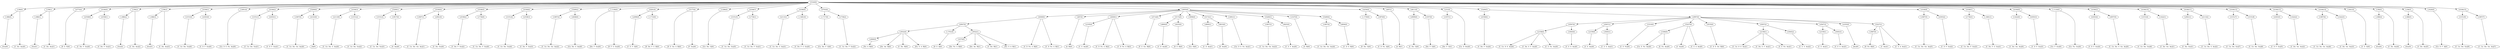 digraph sample{
"L-686(0)"->"[Gis](0)"
"L196(0)"->"[C  Dis  Ais](0)"
"L196(0)"->"L-686(0)"
"L-686(1)"->"[Gis](1)"
"L196(1)"->"[C  Dis  Ais](1)"
"L196(1)"->"L-686(1)"
"L4775(0)"->"[D  E  F](0)"
"L2538(0)"->"[C  Dis  F  Gis](0)"
"L2538(1)"->"[C  Dis  F  Gis](1)"
"L4166(0)"->"L2538(0)"
"L4166(0)"->"L2538(1)"
"L-686(2)"->"[Gis](2)"
"L196(2)"->"[C  Dis  Ais](2)"
"L196(2)"->"L-686(2)"
"L-686(3)"->"[Gis](3)"
"L196(3)"->"[C  Dis  Ais](3)"
"L196(3)"->"L-686(3)"
"L3151(0)"->"[C  Cis  Dis  Gis](0)"
"L4303(0)"->"[C  D  F  Gis](0)"
"L4166(1)"->"L3151(0)"
"L4166(1)"->"L4303(0)"
"L3491(0)"->"[Cis  D  E  Fis  Ais](0)"
"L3151(1)"->"[C  Cis  Dis  Gis](1)"
"L4303(1)"->"[C  D  F  Gis](1)"
"L4166(2)"->"L3151(1)"
"L4166(2)"->"L4303(1)"
"L1807(0)"->"[C  Cis  Dis  Gis  Ais](0)"
"L4143(0)"->"[A](0)"
"L5269(0)"->"L1807(0)"
"L5269(0)"->"L4143(0)"
"L2113(0)"->"[C  Cis  Dis  G  Ais](0)"
"L3151(2)"->"[C  Cis  Dis  Gis](2)"
"L4166(3)"->"L2113(0)"
"L4166(3)"->"L3151(2)"
"L3151(3)"->"[C  Cis  Dis  Gis](3)"
"L3917(0)"->"[G  Ais](0)"
"L5269(1)"->"L3151(3)"
"L5269(1)"->"L3917(0)"
"L1807(1)"->"[C  Cis  Dis  Gis  Ais](1)"
"L2941(0)"->"[C  Dis  Gis](0)"
"L4166(4)"->"L1807(1)"
"L4166(4)"->"L2941(0)"
"L2538(2)"->"[C  Dis  F  Gis](2)"
"L1736(0)"->"[C  Cis  Dis  F  Gis](0)"
"L4166(5)"->"L2538(2)"
"L4166(5)"->"L1736(0)"
"L3151(4)"->"[C  Cis  Dis  Gis](4)"
"L2538(3)"->"[C  Dis  F  Gis](3)"
"L4166(6)"->"L3151(4)"
"L4166(6)"->"L2538(3)"
"L1807(2)"->"[C  Cis  Dis  Gis  Ais](2)"
"L4048(0)"->"[Cis  Dis  G  Ais](0)"
"L5269(2)"->"L1807(2)"
"L5269(2)"->"L4048(0)"
"L-1106(0)"->"[Dis  F  Gis](0)"
"L-1106(0)"->"[D  F  G  Gis](0)"
"L2496(0)"->"[C  E  F  G](0)"
"L-1733(0)"->"[D  Dis  F  G  B](0)"
"L4261(0)"->"L2496(0)"
"L4261(0)"->"L-1733(0)"
"L5177(0)"->"[D  E  Gis  A  B](0)"
"L5177(0)"->"[F  Gis](0)"
"L1286(0)"->"[Cis  Dis  G](0)"
"L3151(5)"->"[C  Cis  Dis  Gis](5)"
"L1736(1)"->"[C  Cis  Dis  F  Gis](1)"
"L4166(7)"->"L3151(5)"
"L4166(7)"->"L1736(1)"
"L2113(1)"->"[C  Cis  Dis  G  Ais](1)"
"L-1681(0)"->"[C  Dis  F  G  Gis](0)"
"L4346(0)"->"L2113(1)"
"L4346(0)"->"L-1681(0)"
"L-1717(0)"->"[Cis  Dis  F  G](0)"
"L1736(2)"->"[C  Cis  Dis  F  Gis](2)"
"L4703(0)"->"L-1717(0)"
"L4703(0)"->"L1736(2)"
"L2666(0)"->"[Fis  A  B](0)"
"L3932(0)"->"[Dis  Ais  B](0)"
"L3932(0)"->"[C  Dis  B](0)"
"L3932(0)"->"L2666(0)"
"L3932(0)"->"[Fis  G  A  B](0)"
"L-1701(0)"->"[D  G  A](0)"
"L3274(0)"->"[Dis  Fis  A  B](0)"
"L3932(1)"->"[Dis  Ais  B](1)"
"L3932(1)"->"[C  Dis  B](1)"
"L3932(1)"->"L3274(0)"
"L3932(1)"->"[Fis  G  A  B](1)"
"L4947(0)"->"L3932(0)"
"L4947(0)"->"L-1701(0)"
"L4947(0)"->"L3932(1)"
"L4049(0)"->"[C  D  Fis  A  B](0)"
"L4049(0)"->"L4947(0)"
"L4049(0)"->"[C  D  Fis  A  B](1)"
"L487(0)"->"[A  B](0)"
"L2195(0)"->"[C  G  Ais](0)"
"L4049(1)"->"[C  D  Fis  A  B](2)"
"L4049(1)"->"L2195(0)"
"L4049(1)"->"[C  D  Fis  A  B](3)"
"L4714(0)"->"[F  G  Gis  B](0)"
"L4800(0)"->"[C  D  Ais](0)"
"L4435(0)"->"[D  E  B](0)"
"L5172(0)"->"L4800(0)"
"L5172(0)"->"L4435(0)"
"L3696(0)"->"[Cis  D](0)"
"L4800(1)"->"[C  D  Ais](1)"
"L4833(0)"->"[D  Ais](0)"
"L5172(1)"->"L4800(1)"
"L5172(1)"->"L4833(0)"
"L3491(1)"->"[Cis  D  E  Fis  Ais](1)"
"L1807(3)"->"[C  Cis  Dis  Gis  Ais](3)"
"L4825(0)"->"[C  E  F  Ais](0)"
"L5269(3)"->"L1807(3)"
"L5269(3)"->"L4825(0)"
"L3107(0)"->"[G  B](0)"
"L1807(4)"->"[C  Cis  Dis  Gis  Ais](4)"
"L4694(0)"->"[C  D  G  B](0)"
"L5269(4)"->"L1807(4)"
"L5269(4)"->"L4694(0)"
"L4955(0)"->"L4049(0)"
"L4955(0)"->"L487(0)"
"L4955(0)"->"L4049(1)"
"L4955(0)"->"L4714(0)"
"L4955(0)"->"L5172(0)"
"L4955(0)"->"L3696(0)"
"L4955(0)"->"L5172(1)"
"L4955(0)"->"L3491(1)"
"L4955(0)"->"L5269(3)"
"L4955(0)"->"L3107(0)"
"L4955(0)"->"L5269(4)"
"L-1759(0)"->"[D  Dis  G](0)"
"L3870(0)"->"[C  D  Fis  A](0)"
"L4256(0)"->"L-1759(0)"
"L4256(0)"->"L3870(0)"
"L487(1)"->"[A  B](1)"
"L4909(0)"->"[C  Dis  G](0)"
"L3357(0)"->"[Dis  F  G](0)"
"L4611(0)"->"L4909(0)"
"L4611(0)"->"L3357(0)"
"L3357(1)"->"[Dis  F  G](1)"
"L231(0)"->"L3357(1)"
"L231(0)"->"[Cis  D  Dis](0)"
"L2538(4)"->"[C  Dis  F  Gis](4)"
"L2158(0)"->"[C  Cis  D  E  Ais](0)"
"L2158(0)"->"[C  Dis  E  F  Ais](0)"
"L2158(0)"->"[C  E  Fis  Ais](0)"
"L3045(0)"->"[C  E  G  Ais](0)"
"L4567(0)"->"L2158(0)"
"L4567(0)"->"L3045(0)"
"L2159(0)"->"[C  E  Ais](0)"
"L3045(1)"->"[C  E  G  Ais](1)"
"L4567(1)"->"L2159(0)"
"L4567(1)"->"L3045(1)"
"L3310(0)"->"[C  E  Fis](0)"
"L3306(0)"->"[Cis  E  Fis  Ais](0)"
"L3306(0)"->"[E  Fis  Ais](0)"
"L5227(0)"->"[C  Ais](0)"
"L5227(0)"->"L3306(0)"
"L5227(0)"->"[C  G  A  Ais](0)"
"L4535(0)"->"[C  D  E  Gis  B](0)"
"L2158(1)"->"[C  Cis  D  E  Ais](1)"
"L2158(1)"->"[C  Dis  E  F  Ais](1)"
"L2158(1)"->"[C  E  Fis  Ais](1)"
"L3045(2)"->"[C  E  G  Ais](2)"
"L4567(2)"->"L2158(1)"
"L4567(2)"->"L3045(2)"
"L2159(1)"->"[C  E  Ais](1)"
"L3045(3)"->"[C  E  G  Ais](3)"
"L4567(3)"->"L2159(1)"
"L4567(3)"->"L3045(3)"
"L4355(0)"->"[Ais](0)"
"L3987(0)"->"[D  Fis  B](0)"
"L5227(1)"->"[C  Ais](1)"
"L5227(1)"->"L3987(0)"
"L5227(1)"->"[C  G  A  Ais](1)"
"L4997(0)"->"L4567(0)"
"L4997(0)"->"L4567(1)"
"L4997(0)"->"L3310(0)"
"L4997(0)"->"L5227(0)"
"L4997(0)"->"L4535(0)"
"L4997(0)"->"L4567(2)"
"L4997(0)"->"L4567(3)"
"L4997(0)"->"L4355(0)"
"L4997(0)"->"L5227(1)"
"L5269(5)"->"L2538(4)"
"L5269(5)"->"L4997(0)"
"L1807(5)"->"[C  Cis  Dis  Gis  Ais](5)"
"L4303(2)"->"[C  D  F  Gis](2)"
"L4166(8)"->"L1807(5)"
"L4166(8)"->"L4303(2)"
"L1736(3)"->"[C  Cis  Dis  F  Gis](3)"
"L-1681(1)"->"[C  Dis  F  G  Gis](1)"
"L4346(1)"->"L1736(3)"
"L4346(1)"->"L-1681(1)"
"L1422(0)"->"[C  Dis  Gis  Ais](0)"
"L4303(3)"->"[C  D  F  Gis](3)"
"L4166(9)"->"L1422(0)"
"L4166(9)"->"L4303(3)"
"L-1124(0)"->"[Cis  F  Gis](0)"
"L-1124(0)"->"[Cis  Fis  Gis](0)"
"L4303(4)"->"[C  D  F  Gis](4)"
"L4057(0)"->"[C  Cis  Dis  G  Gis  Ais](0)"
"L4346(2)"->"L4303(4)"
"L4346(2)"->"L4057(0)"
"L3151(6)"->"[C  Cis  Dis  Gis](6)"
"L1422(1)"->"[C  Dis  Gis  Ais](1)"
"L4166(10)"->"L3151(6)"
"L4166(10)"->"L1422(1)"
"L2941(1)"->"[C  Dis  Gis](1)"
"L2113(2)"->"[C  Cis  Dis  G  Ais](2)"
"L4166(11)"->"L2941(1)"
"L4166(11)"->"L2113(2)"
"L3151(7)"->"[C  Cis  Dis  Gis](7)"
"L3151(8)"->"[C  Cis  Dis  Gis](8)"
"L4166(12)"->"L3151(7)"
"L4166(12)"->"L3151(8)"
"L4303(5)"->"[C  D  F  Gis](5)"
"L1422(2)"->"[C  Dis  Gis  Ais](2)"
"L4166(13)"->"L4303(5)"
"L4166(13)"->"L1422(2)"
"L1807(6)"->"[C  Cis  Dis  Gis  Ais](6)"
"L1422(3)"->"[C  Dis  Gis  Ais](3)"
"L4166(14)"->"L1807(6)"
"L4166(14)"->"L1422(3)"
"L3441(0)"->"[C  E  G](0)"
"L-686(4)"->"[Gis](4)"
"L196(4)"->"[C  Dis  Ais](4)"
"L196(4)"->"L-686(4)"
"L-686(5)"->"[Gis](5)"
"L196(5)"->"[C  Dis  Ais](5)"
"L196(5)"->"L-686(5)"
"L3426(0)"->"[Cis  D  F  A](0)"
"L3151(9)"->"[C  Cis  Dis  Gis](9)"
"L1807(7)"->"[C  Cis  Dis  Gis  Ais](7)"
"L4166(15)"->"L3151(9)"
"L4166(15)"->"L1807(7)"
"L5320(0)"->"L196(0)"
"L5320(0)"->"L196(1)"
"L5320(0)"->"L4775(0)"
"L5320(0)"->"L4166(0)"
"L5320(0)"->"L196(2)"
"L5320(0)"->"L196(3)"
"L5320(0)"->"L4166(1)"
"L5320(0)"->"L3491(0)"
"L5320(0)"->"L4166(2)"
"L5320(0)"->"L5269(0)"
"L5320(0)"->"L4166(3)"
"L5320(0)"->"L5269(1)"
"L5320(0)"->"L4166(4)"
"L5320(0)"->"L4166(5)"
"L5320(0)"->"L4166(6)"
"L5320(0)"->"L5269(2)"
"L5320(0)"->"L-1106(0)"
"L5320(0)"->"L4261(0)"
"L5320(0)"->"L5177(0)"
"L5320(0)"->"L1286(0)"
"L5320(0)"->"L4166(7)"
"L5320(0)"->"L4346(0)"
"L5320(0)"->"L4703(0)"
"L5320(0)"->"L4955(0)"
"L5320(0)"->"L4256(0)"
"L5320(0)"->"L487(1)"
"L5320(0)"->"L4611(0)"
"L5320(0)"->"L231(0)"
"L5320(0)"->"L5269(5)"
"L5320(0)"->"L4166(8)"
"L5320(0)"->"L4346(1)"
"L5320(0)"->"L4166(9)"
"L5320(0)"->"L-1124(0)"
"L5320(0)"->"L4346(2)"
"L5320(0)"->"L4166(10)"
"L5320(0)"->"L4166(11)"
"L5320(0)"->"L4166(12)"
"L5320(0)"->"L4166(13)"
"L5320(0)"->"L4166(14)"
"L5320(0)"->"L3441(0)"
"L5320(0)"->"L196(4)"
"L5320(0)"->"L196(5)"
"L5320(0)"->"L3426(0)"
"L5320(0)"->"L4166(15)"
{rank = min; "L5320(0)"}
{rank = same; "L196(0)"; "L196(1)"; "L4775(0)"; "L4166(0)"; "L196(2)"; "L196(3)"; "L4166(1)"; "L3491(0)"; "L4166(2)"; "L5269(0)"; "L4166(3)"; "L5269(1)"; "L4166(4)"; "L4166(5)"; "L4166(6)"; "L5269(2)"; "L-1106(0)"; "L4261(0)"; "L5177(0)"; "L1286(0)"; "L4166(7)"; "L4346(0)"; "L4703(0)"; "L4955(0)"; "L4256(0)"; "L487(1)"; "L4611(0)"; "L231(0)"; "L5269(5)"; "L4166(8)"; "L4346(1)"; "L4166(9)"; "L-1124(0)"; "L4346(2)"; "L4166(10)"; "L4166(11)"; "L4166(12)"; "L4166(13)"; "L4166(14)"; "L3441(0)"; "L196(4)"; "L196(5)"; "L3426(0)"; "L4166(15)";}
{rank = same; "L-686(0)"; "L-686(1)"; "L2538(0)"; "L2538(1)"; "L-686(2)"; "L-686(3)"; "L3151(0)"; "L4303(0)"; "L3151(1)"; "L4303(1)"; "L1807(0)"; "L4143(0)"; "L2113(0)"; "L3151(2)"; "L3151(3)"; "L3917(0)"; "L1807(1)"; "L2941(0)"; "L2538(2)"; "L1736(0)"; "L3151(4)"; "L2538(3)"; "L1807(2)"; "L4048(0)"; "L2496(0)"; "L-1733(0)"; "L3151(5)"; "L1736(1)"; "L2113(1)"; "L-1681(0)"; "L-1717(0)"; "L1736(2)"; "L4049(0)"; "L487(0)"; "L4049(1)"; "L4714(0)"; "L5172(0)"; "L3696(0)"; "L5172(1)"; "L3491(1)"; "L5269(3)"; "L3107(0)"; "L5269(4)"; "L-1759(0)"; "L3870(0)"; "L4909(0)"; "L3357(0)"; "L3357(1)"; "L2538(4)"; "L4997(0)"; "L1807(5)"; "L4303(2)"; "L1736(3)"; "L-1681(1)"; "L1422(0)"; "L4303(3)"; "L4303(4)"; "L4057(0)"; "L3151(6)"; "L1422(1)"; "L2941(1)"; "L2113(2)"; "L3151(7)"; "L3151(8)"; "L4303(5)"; "L1422(2)"; "L1807(6)"; "L1422(3)"; "L-686(4)"; "L-686(5)"; "L3151(9)"; "L1807(7)";}
{rank = same; "L4947(0)"; "L2195(0)"; "L4800(0)"; "L4435(0)"; "L4800(1)"; "L4833(0)"; "L1807(3)"; "L4825(0)"; "L1807(4)"; "L4694(0)"; "L4567(0)"; "L4567(1)"; "L3310(0)"; "L5227(0)"; "L4535(0)"; "L4567(2)"; "L4567(3)"; "L4355(0)"; "L5227(1)";}
{rank = same; "L3932(0)"; "L-1701(0)"; "L3932(1)"; "L2158(0)"; "L3045(0)"; "L2159(0)"; "L3045(1)"; "L3306(0)"; "L2158(1)"; "L3045(2)"; "L2159(1)"; "L3045(3)"; "L3987(0)";}
{rank = same; "L2666(0)"; "L3274(0)";}
{rank = max; "[A  B](0)"; "[A  B](1)"; "[A](0)"; "[Ais](0)"; "[C  Ais](0)"; "[C  Ais](1)"; "[C  Cis  D  E  Ais](0)"; "[C  Cis  D  E  Ais](1)"; "[C  Cis  Dis  F  Gis](0)"; "[C  Cis  Dis  F  Gis](1)"; "[C  Cis  Dis  F  Gis](2)"; "[C  Cis  Dis  F  Gis](3)"; "[C  Cis  Dis  G  Ais](0)"; "[C  Cis  Dis  G  Ais](1)"; "[C  Cis  Dis  G  Ais](2)"; "[C  Cis  Dis  G  Gis  Ais](0)"; "[C  Cis  Dis  Gis  Ais](0)"; "[C  Cis  Dis  Gis  Ais](1)"; "[C  Cis  Dis  Gis  Ais](2)"; "[C  Cis  Dis  Gis  Ais](3)"; "[C  Cis  Dis  Gis  Ais](4)"; "[C  Cis  Dis  Gis  Ais](5)"; "[C  Cis  Dis  Gis  Ais](6)"; "[C  Cis  Dis  Gis  Ais](7)"; "[C  Cis  Dis  Gis](0)"; "[C  Cis  Dis  Gis](1)"; "[C  Cis  Dis  Gis](2)"; "[C  Cis  Dis  Gis](3)"; "[C  Cis  Dis  Gis](4)"; "[C  Cis  Dis  Gis](5)"; "[C  Cis  Dis  Gis](6)"; "[C  Cis  Dis  Gis](7)"; "[C  Cis  Dis  Gis](8)"; "[C  Cis  Dis  Gis](9)"; "[C  D  Ais](0)"; "[C  D  Ais](1)"; "[C  D  E  Gis  B](0)"; "[C  D  F  Gis](0)"; "[C  D  F  Gis](1)"; "[C  D  F  Gis](2)"; "[C  D  F  Gis](3)"; "[C  D  F  Gis](4)"; "[C  D  F  Gis](5)"; "[C  D  Fis  A  B](0)"; "[C  D  Fis  A  B](1)"; "[C  D  Fis  A  B](2)"; "[C  D  Fis  A  B](3)"; "[C  D  Fis  A](0)"; "[C  D  G  B](0)"; "[C  Dis  Ais](0)"; "[C  Dis  Ais](1)"; "[C  Dis  Ais](2)"; "[C  Dis  Ais](3)"; "[C  Dis  Ais](4)"; "[C  Dis  Ais](5)"; "[C  Dis  B](0)"; "[C  Dis  B](1)"; "[C  Dis  E  F  Ais](0)"; "[C  Dis  E  F  Ais](1)"; "[C  Dis  F  G  Gis](0)"; "[C  Dis  F  G  Gis](1)"; "[C  Dis  F  Gis](0)"; "[C  Dis  F  Gis](1)"; "[C  Dis  F  Gis](2)"; "[C  Dis  F  Gis](3)"; "[C  Dis  F  Gis](4)"; "[C  Dis  G](0)"; "[C  Dis  Gis  Ais](0)"; "[C  Dis  Gis  Ais](1)"; "[C  Dis  Gis  Ais](2)"; "[C  Dis  Gis  Ais](3)"; "[C  Dis  Gis](0)"; "[C  Dis  Gis](1)"; "[C  E  Ais](0)"; "[C  E  Ais](1)"; "[C  E  F  Ais](0)"; "[C  E  F  G](0)"; "[C  E  Fis  Ais](0)"; "[C  E  Fis  Ais](1)"; "[C  E  Fis](0)"; "[C  E  G  Ais](0)"; "[C  E  G  Ais](1)"; "[C  E  G  Ais](2)"; "[C  E  G  Ais](3)"; "[C  E  G](0)"; "[C  G  A  Ais](0)"; "[C  G  A  Ais](1)"; "[C  G  Ais](0)"; "[Cis  D  Dis](0)"; "[Cis  D  E  Fis  Ais](0)"; "[Cis  D  E  Fis  Ais](1)"; "[Cis  D  F  A](0)"; "[Cis  D](0)"; "[Cis  Dis  F  G](0)"; "[Cis  Dis  G  Ais](0)"; "[Cis  Dis  G](0)"; "[Cis  E  Fis  Ais](0)"; "[Cis  F  Gis](0)"; "[Cis  Fis  Gis](0)"; "[D  Ais](0)"; "[D  Dis  F  G  B](0)"; "[D  Dis  G](0)"; "[D  E  B](0)"; "[D  E  F](0)"; "[D  E  Gis  A  B](0)"; "[D  F  G  Gis](0)"; "[D  Fis  B](0)"; "[D  G  A](0)"; "[Dis  Ais  B](0)"; "[Dis  Ais  B](1)"; "[Dis  F  G](0)"; "[Dis  F  G](1)"; "[Dis  F  Gis](0)"; "[Dis  Fis  A  B](0)"; "[E  Fis  Ais](0)"; "[F  G  Gis  B](0)"; "[F  Gis](0)"; "[Fis  A  B](0)"; "[Fis  G  A  B](0)"; "[Fis  G  A  B](1)"; "[G  Ais](0)"; "[G  B](0)"; "[Gis](0)"; "[Gis](1)"; "[Gis](2)"; "[Gis](3)"; "[Gis](4)"; "[Gis](5)";}
}